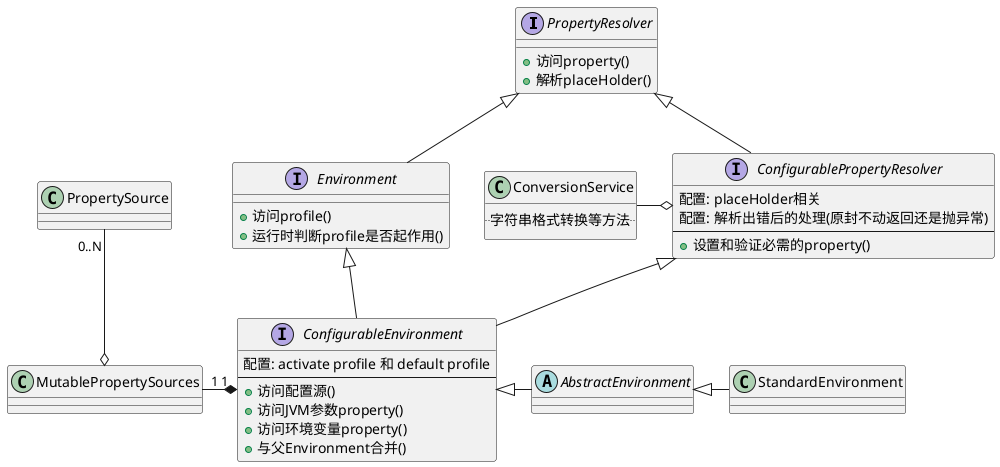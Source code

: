 @startuml environment
interface PropertyResolver {
+ 访问property()
+ 解析placeHolder()
}
interface Environment extends PropertyResolver{
+ 访问profile()
+ 运行时判断profile是否起作用()
}
interface ConfigurablePropertyResolver extends PropertyResolver {
配置: placeHolder相关
配置: 解析出错后的处理(原封不动返回还是抛异常)
--
+ 设置和验证必需的property()
} 
interface ConfigurableEnvironment extends Environment, ConfigurablePropertyResolver {
配置: activate profile 和 default profile
--
+ 访问配置源()
+ 访问JVM参数property()
+ 访问环境变量property()
+ 与父Environment合并()
}

class ConversionService{
..字符串格式转换等方法..
}
class MutablePropertySources
abstract class AbstractEnvironment
class StandardEnvironment
class PropertySource

ConfigurablePropertyResolver o-left- ConversionService
ConfigurableEnvironment "1" *-left- "1" MutablePropertySources
ConfigurableEnvironment <|-right- AbstractEnvironment
AbstractEnvironment <|-right- StandardEnvironment
MutablePropertySources o-up-"0..N" PropertySource
@enduml
